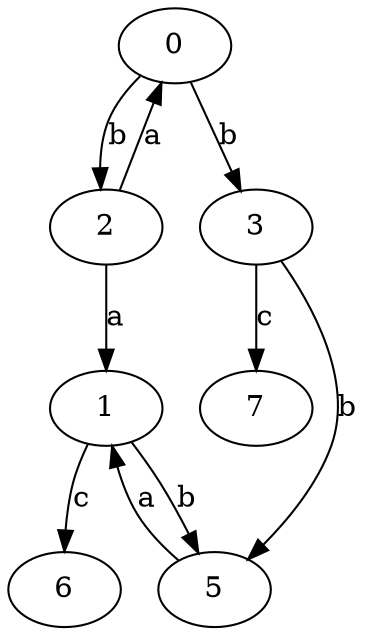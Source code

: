 strict digraph  {
0;
1;
2;
3;
5;
6;
7;
0 -> 2  [label=b];
0 -> 3  [label=b];
1 -> 5  [label=b];
1 -> 6  [label=c];
2 -> 0  [label=a];
2 -> 1  [label=a];
3 -> 5  [label=b];
3 -> 7  [label=c];
5 -> 1  [label=a];
}
